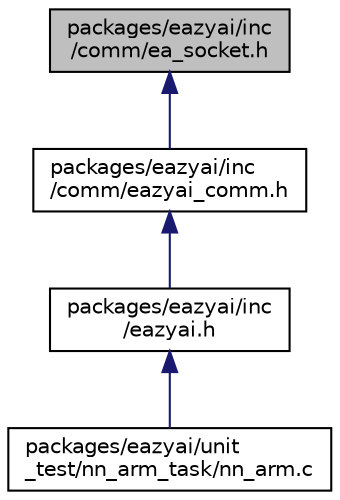 digraph "packages/eazyai/inc/comm/ea_socket.h"
{
 // INTERACTIVE_SVG=YES
 // LATEX_PDF_SIZE
  bgcolor="transparent";
  edge [fontname="Helvetica",fontsize="10",labelfontname="Helvetica",labelfontsize="10"];
  node [fontname="Helvetica",fontsize="10",shape=record];
  Node1 [label="packages/eazyai/inc\l/comm/ea_socket.h",height=0.2,width=0.4,color="black", fillcolor="grey75", style="filled", fontcolor="black",tooltip="The interface of EazyAI socket."];
  Node1 -> Node2 [dir="back",color="midnightblue",fontsize="10",style="solid",fontname="Helvetica"];
  Node2 [label="packages/eazyai/inc\l/comm/eazyai_comm.h",height=0.2,width=0.4,color="black",URL="$d8/da8/eazyai__comm_8h.html",tooltip="The interface of EazyAI thread message queue."];
  Node2 -> Node3 [dir="back",color="midnightblue",fontsize="10",style="solid",fontname="Helvetica"];
  Node3 [label="packages/eazyai/inc\l/eazyai.h",height=0.2,width=0.4,color="black",URL="$dd/dbe/eazyai_8h.html",tooltip="The public interfaces of EazyAI framwork."];
  Node3 -> Node4 [dir="back",color="midnightblue",fontsize="10",style="solid",fontname="Helvetica"];
  Node4 [label="packages/eazyai/unit\l_test/nn_arm_task/nn_arm.c",height=0.2,width=0.4,color="black",URL="$d0/d65/nn__arm_8c.html",tooltip=" "];
}
